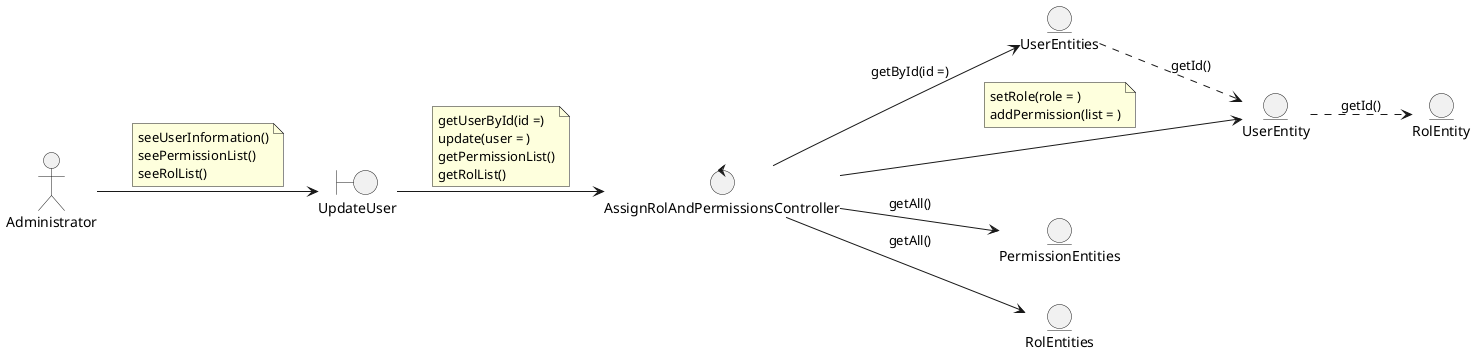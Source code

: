 @startuml
left to right direction

actor Administrator

boundary UpdateUser

control AssignRolAndPermissionsController

entity UserEntities
entity UserEntity
entity PermissionEntities
entity RolEntities
entity RolEntity

'--- Actor relations ---
Administrator --> UpdateUser
note on link
    seeUserInformation()
    seePermissionList()
    seeRolList()
end note

'--- Views relations ---
UpdateUser --> AssignRolAndPermissionsController
note on link
    getUserById(id =)
    update(user = )
    getPermissionList()
    getRolList()
end note

'--- Controllers relations ---
AssignRolAndPermissionsController --> UserEntities : getById(id =)
AssignRolAndPermissionsController --> UserEntity
note on link
    setRole(role = )
    addPermission(list = )
end note
AssignRolAndPermissionsController --> PermissionEntities : getAll()
AssignRolAndPermissionsController --> RolEntities : getAll()

'--- Entity relations ---
UserEntities ..> UserEntity : getId()
UserEntity ..> RolEntity : getId()

@enduml
